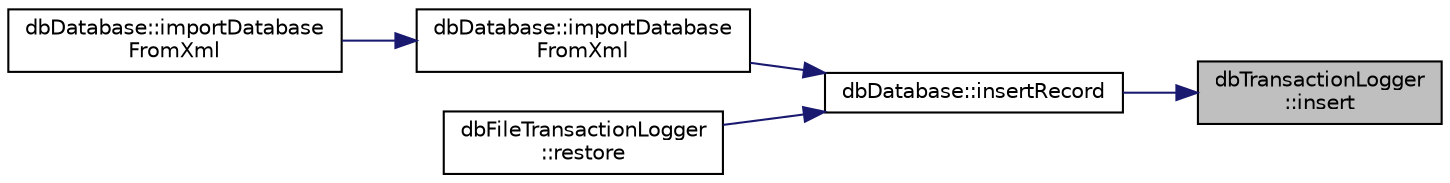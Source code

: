 digraph "dbTransactionLogger::insert"
{
 // INTERACTIVE_SVG=YES
 // LATEX_PDF_SIZE
  edge [fontname="Helvetica",fontsize="10",labelfontname="Helvetica",labelfontsize="10"];
  node [fontname="Helvetica",fontsize="10",shape=record];
  rankdir="RL";
  Node1 [label="dbTransactionLogger\l::insert",height=0.2,width=0.4,color="black", fillcolor="grey75", style="filled", fontcolor="black",tooltip=" "];
  Node1 -> Node2 [dir="back",color="midnightblue",fontsize="10",style="solid"];
  Node2 [label="dbDatabase::insertRecord",height=0.2,width=0.4,color="black", fillcolor="white", style="filled",URL="$classdbDatabase.html#a9de489204ef31d019e9eaa66e210c2e4",tooltip=" "];
  Node2 -> Node3 [dir="back",color="midnightblue",fontsize="10",style="solid"];
  Node3 [label="dbDatabase::importDatabase\lFromXml",height=0.2,width=0.4,color="black", fillcolor="white", style="filled",URL="$classdbDatabase.html#a732eb89bfd4a4e5d5d86a86dd7dd93f0",tooltip=" "];
  Node3 -> Node4 [dir="back",color="midnightblue",fontsize="10",style="solid"];
  Node4 [label="dbDatabase::importDatabase\lFromXml",height=0.2,width=0.4,color="black", fillcolor="white", style="filled",URL="$classdbDatabase.html#a143bc9a6e525da2bb8d2972e64f21131",tooltip=" "];
  Node2 -> Node5 [dir="back",color="midnightblue",fontsize="10",style="solid"];
  Node5 [label="dbFileTransactionLogger\l::restore",height=0.2,width=0.4,color="black", fillcolor="white", style="filled",URL="$classdbFileTransactionLogger.html#a62fe3786e91e13fac9a60bd16f356bcf",tooltip=" "];
}
